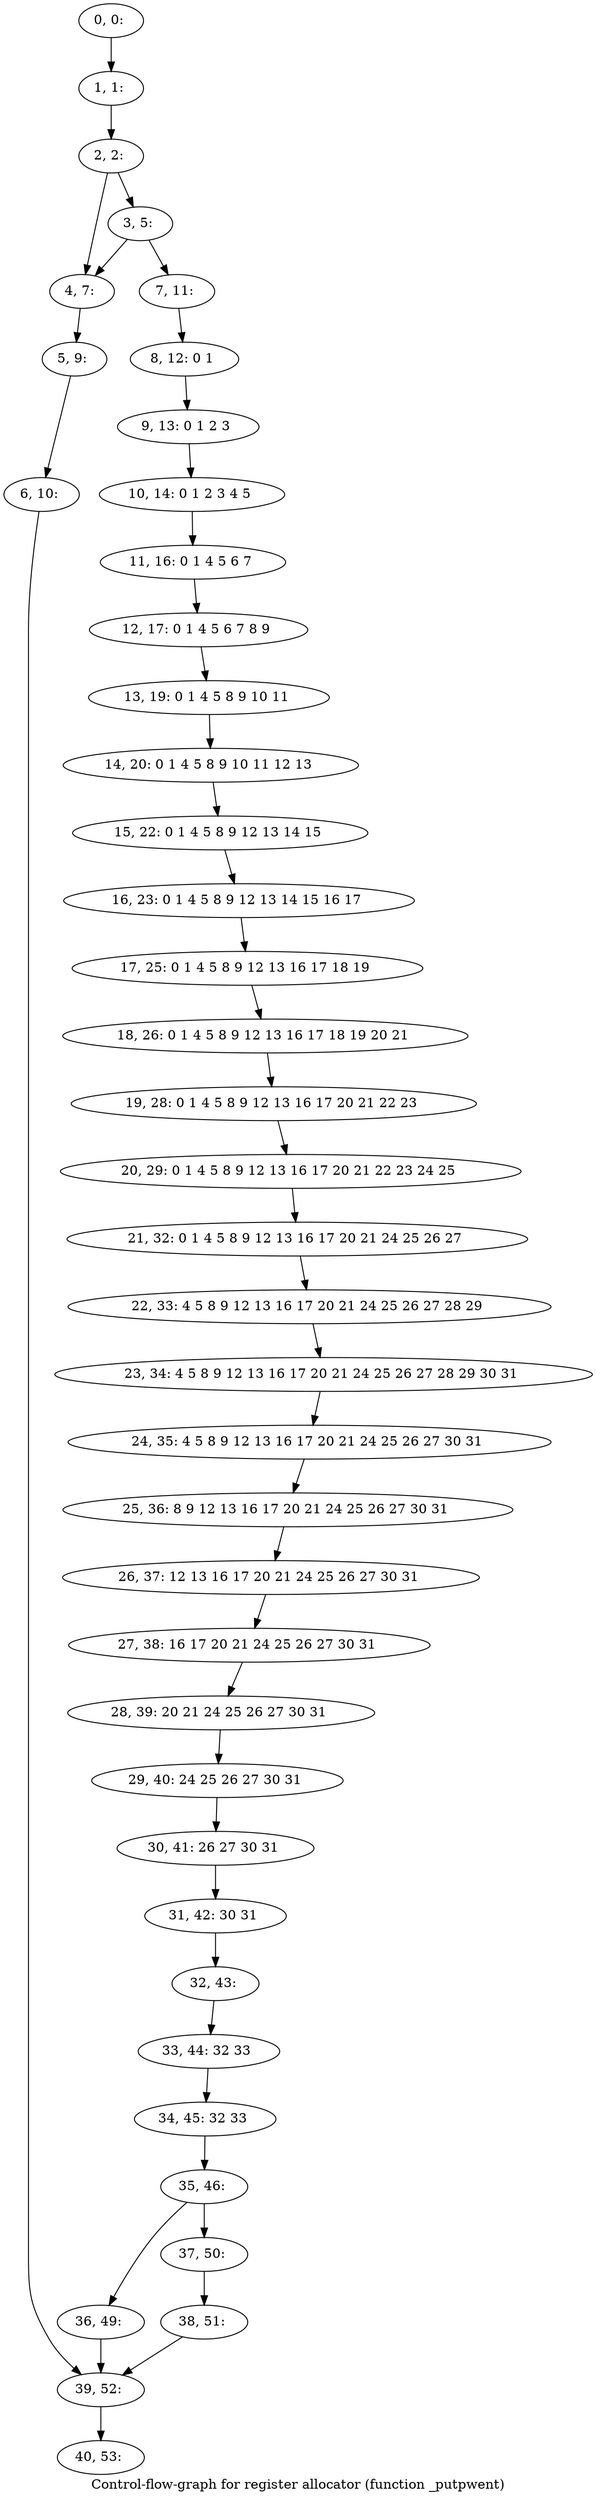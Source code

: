 digraph G {
graph [label="Control-flow-graph for register allocator (function _putpwent)"]
0[label="0, 0: "];
1[label="1, 1: "];
2[label="2, 2: "];
3[label="3, 5: "];
4[label="4, 7: "];
5[label="5, 9: "];
6[label="6, 10: "];
7[label="7, 11: "];
8[label="8, 12: 0 1 "];
9[label="9, 13: 0 1 2 3 "];
10[label="10, 14: 0 1 2 3 4 5 "];
11[label="11, 16: 0 1 4 5 6 7 "];
12[label="12, 17: 0 1 4 5 6 7 8 9 "];
13[label="13, 19: 0 1 4 5 8 9 10 11 "];
14[label="14, 20: 0 1 4 5 8 9 10 11 12 13 "];
15[label="15, 22: 0 1 4 5 8 9 12 13 14 15 "];
16[label="16, 23: 0 1 4 5 8 9 12 13 14 15 16 17 "];
17[label="17, 25: 0 1 4 5 8 9 12 13 16 17 18 19 "];
18[label="18, 26: 0 1 4 5 8 9 12 13 16 17 18 19 20 21 "];
19[label="19, 28: 0 1 4 5 8 9 12 13 16 17 20 21 22 23 "];
20[label="20, 29: 0 1 4 5 8 9 12 13 16 17 20 21 22 23 24 25 "];
21[label="21, 32: 0 1 4 5 8 9 12 13 16 17 20 21 24 25 26 27 "];
22[label="22, 33: 4 5 8 9 12 13 16 17 20 21 24 25 26 27 28 29 "];
23[label="23, 34: 4 5 8 9 12 13 16 17 20 21 24 25 26 27 28 29 30 31 "];
24[label="24, 35: 4 5 8 9 12 13 16 17 20 21 24 25 26 27 30 31 "];
25[label="25, 36: 8 9 12 13 16 17 20 21 24 25 26 27 30 31 "];
26[label="26, 37: 12 13 16 17 20 21 24 25 26 27 30 31 "];
27[label="27, 38: 16 17 20 21 24 25 26 27 30 31 "];
28[label="28, 39: 20 21 24 25 26 27 30 31 "];
29[label="29, 40: 24 25 26 27 30 31 "];
30[label="30, 41: 26 27 30 31 "];
31[label="31, 42: 30 31 "];
32[label="32, 43: "];
33[label="33, 44: 32 33 "];
34[label="34, 45: 32 33 "];
35[label="35, 46: "];
36[label="36, 49: "];
37[label="37, 50: "];
38[label="38, 51: "];
39[label="39, 52: "];
40[label="40, 53: "];
0->1 ;
1->2 ;
2->3 ;
2->4 ;
3->4 ;
3->7 ;
4->5 ;
5->6 ;
6->39 ;
7->8 ;
8->9 ;
9->10 ;
10->11 ;
11->12 ;
12->13 ;
13->14 ;
14->15 ;
15->16 ;
16->17 ;
17->18 ;
18->19 ;
19->20 ;
20->21 ;
21->22 ;
22->23 ;
23->24 ;
24->25 ;
25->26 ;
26->27 ;
27->28 ;
28->29 ;
29->30 ;
30->31 ;
31->32 ;
32->33 ;
33->34 ;
34->35 ;
35->36 ;
35->37 ;
36->39 ;
37->38 ;
38->39 ;
39->40 ;
}
